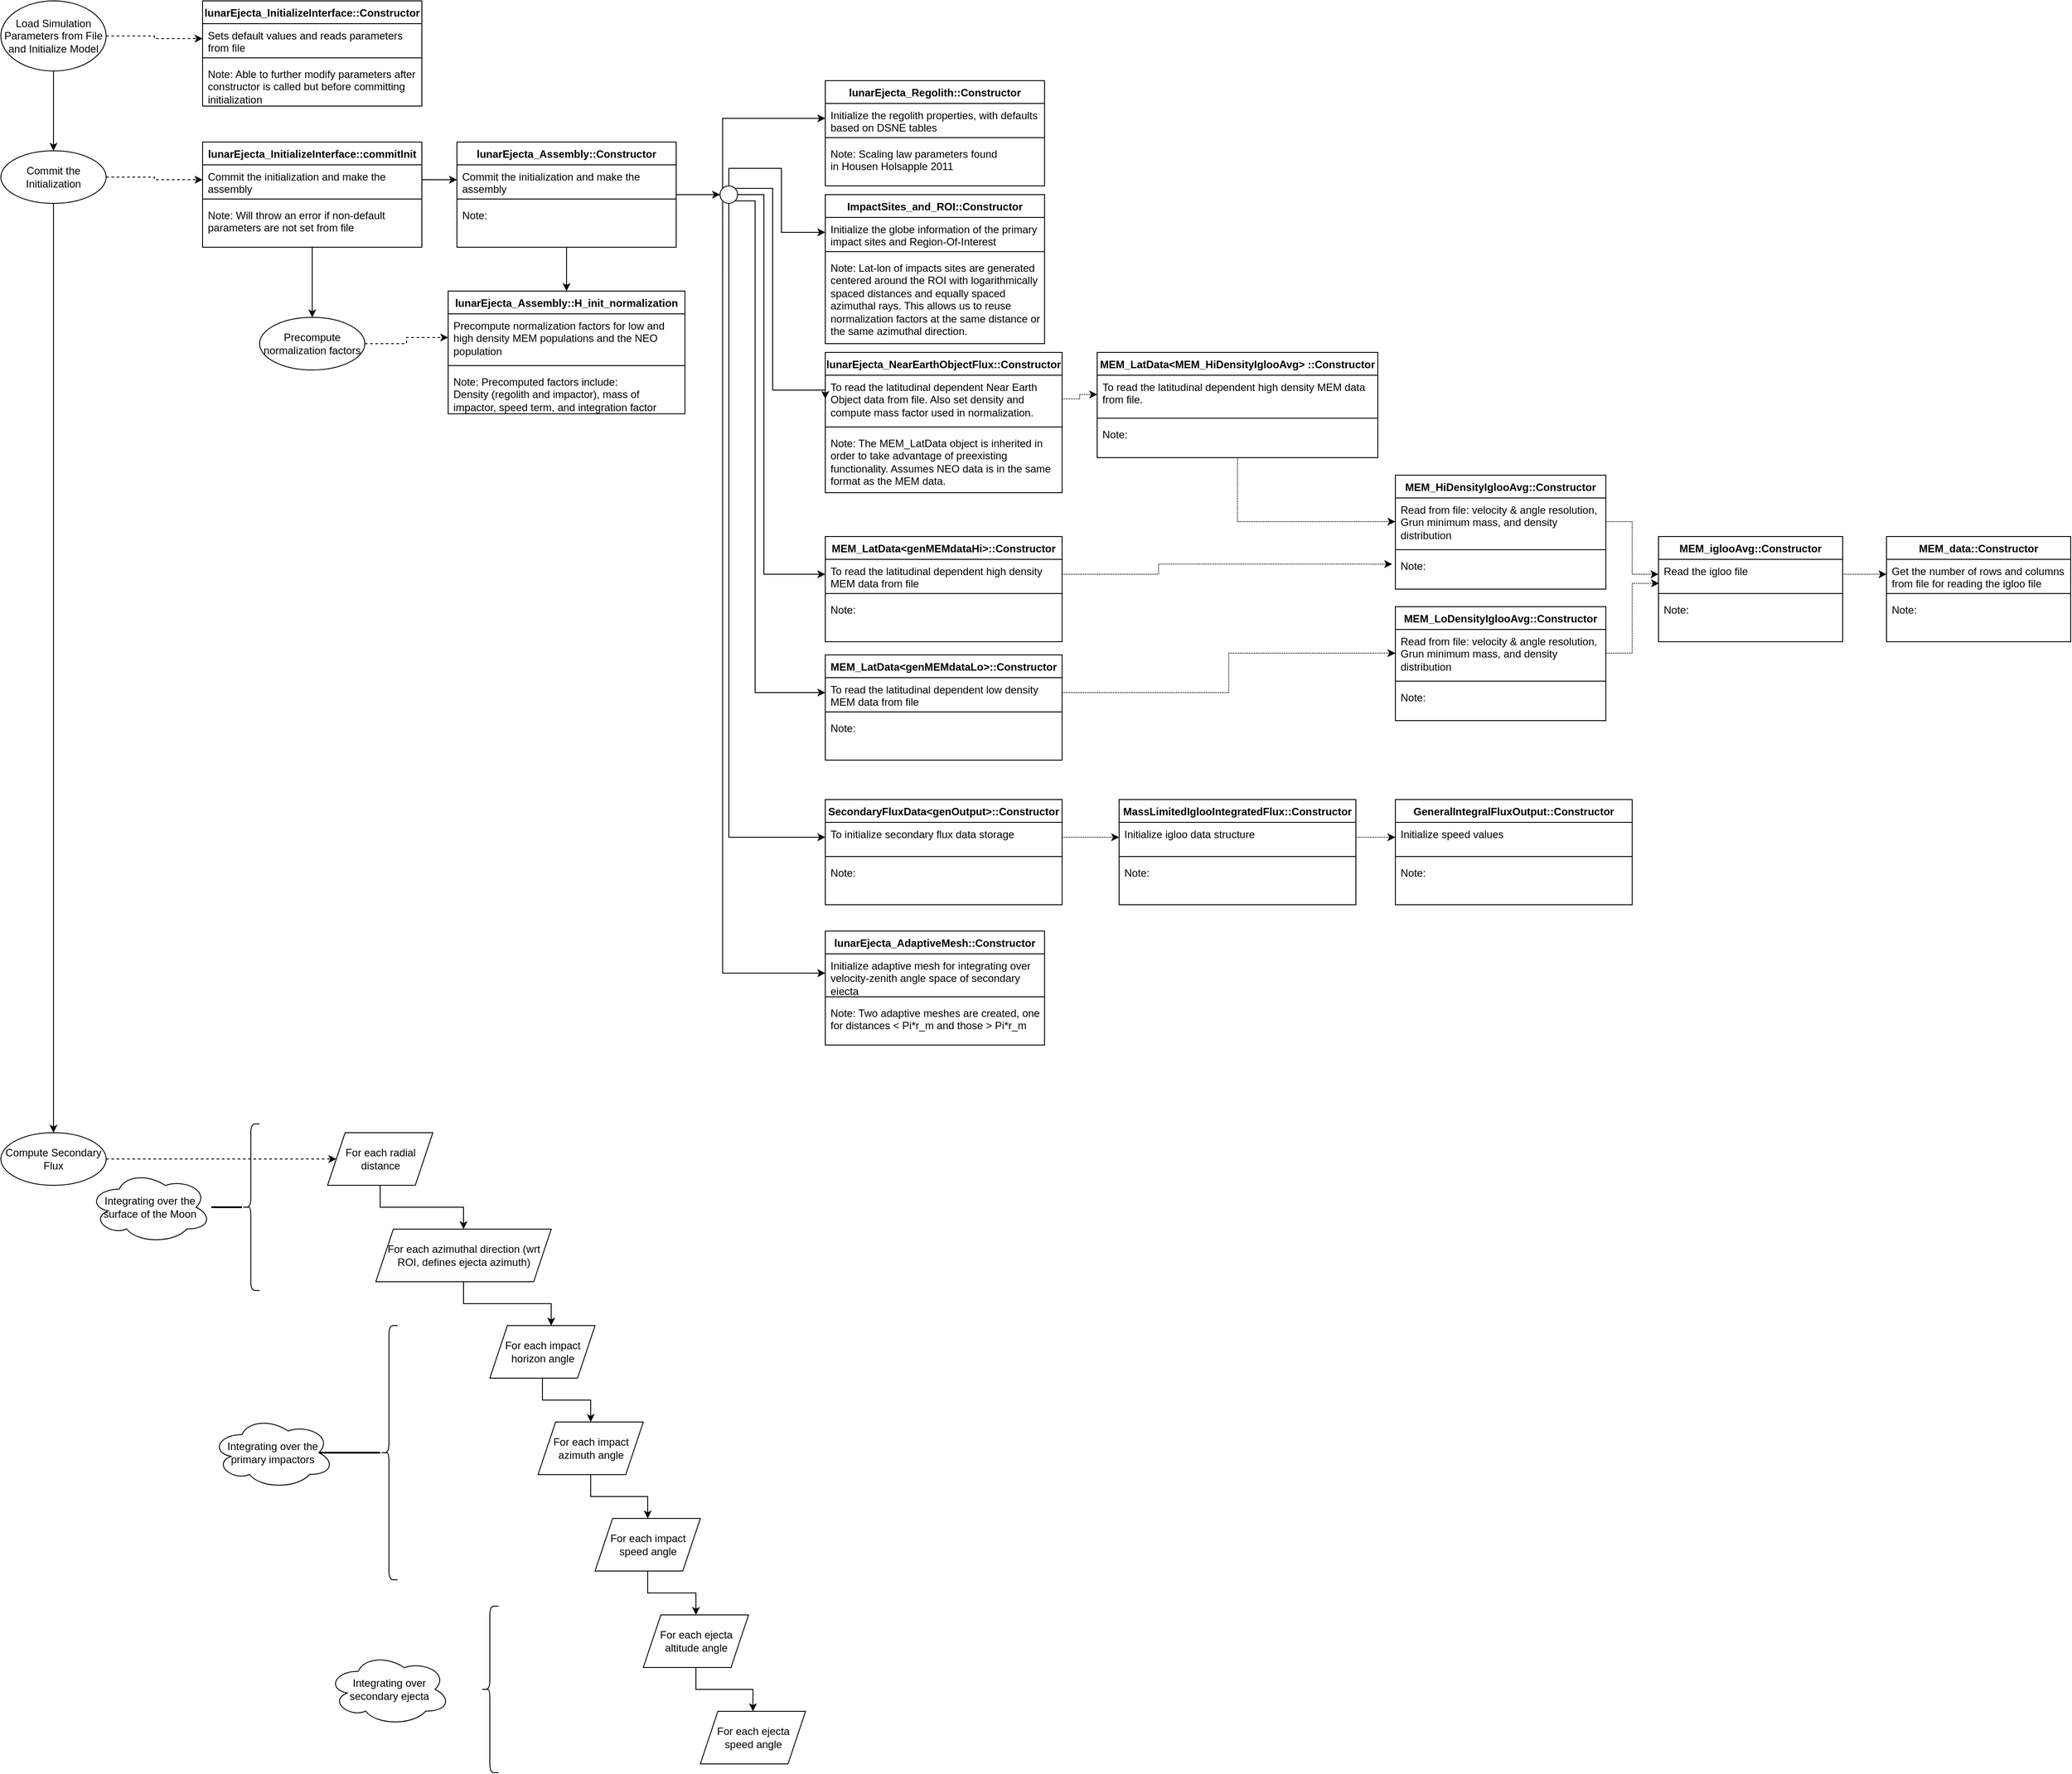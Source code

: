 <mxfile version="13.7.8" type="device"><diagram id="AE6Q_uzpnQ-s7usFo6EL" name="Page-1"><mxGraphModel dx="1117" dy="600" grid="1" gridSize="10" guides="1" tooltips="1" connect="1" arrows="1" fold="1" page="1" pageScale="1" pageWidth="3300" pageHeight="2339" math="0" shadow="0"><root><mxCell id="0"/><mxCell id="1" parent="0"/><mxCell id="IF2kZrFyBLAiRgc4HF0k-3" style="edgeStyle=orthogonalEdgeStyle;rounded=0;orthogonalLoop=1;jettySize=auto;html=1;entryX=0;entryY=0.5;entryDx=0;entryDy=0;dashed=1;" edge="1" parent="1" source="IF2kZrFyBLAiRgc4HF0k-1" target="IF2kZrFyBLAiRgc4HF0k-13"><mxGeometry relative="1" as="geometry"><mxPoint x="425" y="120" as="targetPoint"/></mxGeometry></mxCell><mxCell id="IF2kZrFyBLAiRgc4HF0k-18" style="edgeStyle=orthogonalEdgeStyle;rounded=0;orthogonalLoop=1;jettySize=auto;html=1;" edge="1" parent="1" source="IF2kZrFyBLAiRgc4HF0k-1" target="IF2kZrFyBLAiRgc4HF0k-17"><mxGeometry relative="1" as="geometry"/></mxCell><mxCell id="IF2kZrFyBLAiRgc4HF0k-1" value="Load Simulation Parameters from File and Initialize Model" style="ellipse;whiteSpace=wrap;html=1;" vertex="1" parent="1"><mxGeometry x="210" y="79" width="120" height="80" as="geometry"/></mxCell><mxCell id="IF2kZrFyBLAiRgc4HF0k-4" style="edgeStyle=orthogonalEdgeStyle;rounded=0;orthogonalLoop=1;jettySize=auto;html=1;exitX=0.5;exitY=1;exitDx=0;exitDy=0;" edge="1" parent="1"><mxGeometry relative="1" as="geometry"><mxPoint x="507.5" y="140" as="sourcePoint"/><mxPoint x="507.5" y="140" as="targetPoint"/></mxGeometry></mxCell><mxCell id="IF2kZrFyBLAiRgc4HF0k-12" value="lunarEjecta_InitializeInterface::Constructor" style="swimlane;fontStyle=1;align=center;verticalAlign=top;childLayout=stackLayout;horizontal=1;startSize=26;horizontalStack=0;resizeParent=1;resizeParentMax=0;resizeLast=0;collapsible=1;marginBottom=0;" vertex="1" parent="1"><mxGeometry x="440" y="79" width="250" height="120" as="geometry"/></mxCell><mxCell id="IF2kZrFyBLAiRgc4HF0k-13" value="Sets default values and reads parameters from file" style="text;strokeColor=none;fillColor=none;align=left;verticalAlign=top;spacingLeft=4;spacingRight=4;overflow=hidden;rotatable=0;points=[[0,0.5],[1,0.5]];portConstraint=eastwest;whiteSpace=wrap;" vertex="1" parent="IF2kZrFyBLAiRgc4HF0k-12"><mxGeometry y="26" width="250" height="34" as="geometry"/></mxCell><mxCell id="IF2kZrFyBLAiRgc4HF0k-14" value="" style="line;strokeWidth=1;fillColor=none;align=left;verticalAlign=middle;spacingTop=-1;spacingLeft=3;spacingRight=3;rotatable=0;labelPosition=right;points=[];portConstraint=eastwest;" vertex="1" parent="IF2kZrFyBLAiRgc4HF0k-12"><mxGeometry y="60" width="250" height="10" as="geometry"/></mxCell><mxCell id="IF2kZrFyBLAiRgc4HF0k-15" value="Note: Able to further modify parameters after constructor is called but before committing initialization " style="text;strokeColor=none;fillColor=none;align=left;verticalAlign=top;spacingLeft=4;spacingRight=4;overflow=hidden;rotatable=0;points=[[0,0.5],[1,0.5]];portConstraint=eastwest;whiteSpace=wrap;" vertex="1" parent="IF2kZrFyBLAiRgc4HF0k-12"><mxGeometry y="70" width="250" height="50" as="geometry"/></mxCell><mxCell id="IF2kZrFyBLAiRgc4HF0k-23" style="edgeStyle=orthogonalEdgeStyle;rounded=0;orthogonalLoop=1;jettySize=auto;html=1;entryX=0;entryY=0.5;entryDx=0;entryDy=0;dashed=1;" edge="1" parent="1" source="IF2kZrFyBLAiRgc4HF0k-17" target="IF2kZrFyBLAiRgc4HF0k-20"><mxGeometry relative="1" as="geometry"/></mxCell><mxCell id="VJTmwMwhS1RaxZfqi-d4-105" style="edgeStyle=orthogonalEdgeStyle;rounded=0;orthogonalLoop=1;jettySize=auto;html=1;startArrow=none;startFill=0;endArrow=classic;endFill=1;strokeWidth=1;" edge="1" parent="1" source="IF2kZrFyBLAiRgc4HF0k-17" target="VJTmwMwhS1RaxZfqi-d4-104"><mxGeometry relative="1" as="geometry"/></mxCell><mxCell id="IF2kZrFyBLAiRgc4HF0k-17" value="Commit the Initialization" style="ellipse;whiteSpace=wrap;html=1;" vertex="1" parent="1"><mxGeometry x="210" y="250" width="120" height="60" as="geometry"/></mxCell><mxCell id="VJTmwMwhS1RaxZfqi-d4-16" style="edgeStyle=orthogonalEdgeStyle;rounded=0;orthogonalLoop=1;jettySize=auto;html=1;" edge="1" parent="1" source="IF2kZrFyBLAiRgc4HF0k-19" target="VJTmwMwhS1RaxZfqi-d4-15"><mxGeometry relative="1" as="geometry"/></mxCell><mxCell id="IF2kZrFyBLAiRgc4HF0k-19" value="lunarEjecta_InitializeInterface::commitInit" style="swimlane;fontStyle=1;align=center;verticalAlign=top;childLayout=stackLayout;horizontal=1;startSize=26;horizontalStack=0;resizeParent=1;resizeParentMax=0;resizeLast=0;collapsible=1;marginBottom=0;" vertex="1" parent="1"><mxGeometry x="440" y="240" width="250" height="120" as="geometry"/></mxCell><mxCell id="IF2kZrFyBLAiRgc4HF0k-20" value="Commit the initialization and make the assembly" style="text;strokeColor=none;fillColor=none;align=left;verticalAlign=top;spacingLeft=4;spacingRight=4;overflow=hidden;rotatable=0;points=[[0,0.5],[1,0.5]];portConstraint=eastwest;whiteSpace=wrap;" vertex="1" parent="IF2kZrFyBLAiRgc4HF0k-19"><mxGeometry y="26" width="250" height="34" as="geometry"/></mxCell><mxCell id="IF2kZrFyBLAiRgc4HF0k-21" value="" style="line;strokeWidth=1;fillColor=none;align=left;verticalAlign=middle;spacingTop=-1;spacingLeft=3;spacingRight=3;rotatable=0;labelPosition=right;points=[];portConstraint=eastwest;" vertex="1" parent="IF2kZrFyBLAiRgc4HF0k-19"><mxGeometry y="60" width="250" height="10" as="geometry"/></mxCell><mxCell id="IF2kZrFyBLAiRgc4HF0k-22" value="Note: Will throw an error if non-default parameters are not set from file " style="text;strokeColor=none;fillColor=none;align=left;verticalAlign=top;spacingLeft=4;spacingRight=4;overflow=hidden;rotatable=0;points=[[0,0.5],[1,0.5]];portConstraint=eastwest;whiteSpace=wrap;" vertex="1" parent="IF2kZrFyBLAiRgc4HF0k-19"><mxGeometry y="70" width="250" height="50" as="geometry"/></mxCell><mxCell id="VJTmwMwhS1RaxZfqi-d4-14" style="edgeStyle=orthogonalEdgeStyle;rounded=0;orthogonalLoop=1;jettySize=auto;html=1;entryX=0.5;entryY=0;entryDx=0;entryDy=0;" edge="1" parent="1" source="VJTmwMwhS1RaxZfqi-d4-1" target="VJTmwMwhS1RaxZfqi-d4-10"><mxGeometry relative="1" as="geometry"/></mxCell><mxCell id="VJTmwMwhS1RaxZfqi-d4-18" style="edgeStyle=orthogonalEdgeStyle;rounded=0;orthogonalLoop=1;jettySize=auto;html=1;entryX=0;entryY=0.5;entryDx=0;entryDy=0;" edge="1" parent="1" source="VJTmwMwhS1RaxZfqi-d4-1" target="VJTmwMwhS1RaxZfqi-d4-27"><mxGeometry relative="1" as="geometry"/></mxCell><mxCell id="VJTmwMwhS1RaxZfqi-d4-1" value="lunarEjecta_Assembly::Constructor" style="swimlane;fontStyle=1;align=center;verticalAlign=top;childLayout=stackLayout;horizontal=1;startSize=26;horizontalStack=0;resizeParent=1;resizeParentMax=0;resizeLast=0;collapsible=1;marginBottom=0;" vertex="1" parent="1"><mxGeometry x="730" y="240" width="250" height="120" as="geometry"/></mxCell><mxCell id="VJTmwMwhS1RaxZfqi-d4-2" value="Commit the initialization and make the assembly" style="text;strokeColor=none;fillColor=none;align=left;verticalAlign=top;spacingLeft=4;spacingRight=4;overflow=hidden;rotatable=0;points=[[0,0.5],[1,0.5]];portConstraint=eastwest;whiteSpace=wrap;" vertex="1" parent="VJTmwMwhS1RaxZfqi-d4-1"><mxGeometry y="26" width="250" height="34" as="geometry"/></mxCell><mxCell id="VJTmwMwhS1RaxZfqi-d4-3" value="" style="line;strokeWidth=1;fillColor=none;align=left;verticalAlign=middle;spacingTop=-1;spacingLeft=3;spacingRight=3;rotatable=0;labelPosition=right;points=[];portConstraint=eastwest;" vertex="1" parent="VJTmwMwhS1RaxZfqi-d4-1"><mxGeometry y="60" width="250" height="10" as="geometry"/></mxCell><mxCell id="VJTmwMwhS1RaxZfqi-d4-4" value="Note: " style="text;strokeColor=none;fillColor=none;align=left;verticalAlign=top;spacingLeft=4;spacingRight=4;overflow=hidden;rotatable=0;points=[[0,0.5],[1,0.5]];portConstraint=eastwest;whiteSpace=wrap;" vertex="1" parent="VJTmwMwhS1RaxZfqi-d4-1"><mxGeometry y="70" width="250" height="50" as="geometry"/></mxCell><mxCell id="VJTmwMwhS1RaxZfqi-d4-5" style="edgeStyle=orthogonalEdgeStyle;rounded=0;orthogonalLoop=1;jettySize=auto;html=1;entryX=0;entryY=0.5;entryDx=0;entryDy=0;" edge="1" parent="1" source="IF2kZrFyBLAiRgc4HF0k-20" target="VJTmwMwhS1RaxZfqi-d4-2"><mxGeometry relative="1" as="geometry"/></mxCell><mxCell id="VJTmwMwhS1RaxZfqi-d4-10" value="lunarEjecta_Assembly::H_init_normalization" style="swimlane;fontStyle=1;align=center;verticalAlign=top;childLayout=stackLayout;horizontal=1;startSize=26;horizontalStack=0;resizeParent=1;resizeParentMax=0;resizeLast=0;collapsible=1;marginBottom=0;" vertex="1" parent="1"><mxGeometry x="720" y="410" width="270" height="140" as="geometry"/></mxCell><mxCell id="VJTmwMwhS1RaxZfqi-d4-11" value="Precompute normalization factors for low and high density MEM populations and the NEO population" style="text;strokeColor=none;fillColor=none;align=left;verticalAlign=top;spacingLeft=4;spacingRight=4;overflow=hidden;rotatable=0;points=[[0,0.5],[1,0.5]];portConstraint=eastwest;whiteSpace=wrap;" vertex="1" parent="VJTmwMwhS1RaxZfqi-d4-10"><mxGeometry y="26" width="270" height="54" as="geometry"/></mxCell><mxCell id="VJTmwMwhS1RaxZfqi-d4-12" value="" style="line;strokeWidth=1;fillColor=none;align=left;verticalAlign=middle;spacingTop=-1;spacingLeft=3;spacingRight=3;rotatable=0;labelPosition=right;points=[];portConstraint=eastwest;" vertex="1" parent="VJTmwMwhS1RaxZfqi-d4-10"><mxGeometry y="80" width="270" height="10" as="geometry"/></mxCell><mxCell id="VJTmwMwhS1RaxZfqi-d4-13" value="Note: Precomputed factors include:&#10;Density (regolith and impactor), mass of impactor, speed term, and integration factor" style="text;strokeColor=none;fillColor=none;align=left;verticalAlign=top;spacingLeft=4;spacingRight=4;overflow=hidden;rotatable=0;points=[[0,0.5],[1,0.5]];portConstraint=eastwest;whiteSpace=wrap;" vertex="1" parent="VJTmwMwhS1RaxZfqi-d4-10"><mxGeometry y="90" width="270" height="50" as="geometry"/></mxCell><mxCell id="VJTmwMwhS1RaxZfqi-d4-17" style="edgeStyle=orthogonalEdgeStyle;rounded=0;orthogonalLoop=1;jettySize=auto;html=1;dashed=1;" edge="1" parent="1" source="VJTmwMwhS1RaxZfqi-d4-15" target="VJTmwMwhS1RaxZfqi-d4-11"><mxGeometry relative="1" as="geometry"/></mxCell><mxCell id="VJTmwMwhS1RaxZfqi-d4-15" value="Precompute normalization factors" style="ellipse;whiteSpace=wrap;html=1;" vertex="1" parent="1"><mxGeometry x="505" y="440" width="120" height="60" as="geometry"/></mxCell><mxCell id="VJTmwMwhS1RaxZfqi-d4-26" style="edgeStyle=orthogonalEdgeStyle;rounded=0;orthogonalLoop=1;jettySize=auto;html=1;startArrow=classic;startFill=1;endArrow=none;endFill=0;entryX=0.5;entryY=0;entryDx=0;entryDy=0;" edge="1" parent="1" source="VJTmwMwhS1RaxZfqi-d4-21" target="VJTmwMwhS1RaxZfqi-d4-27"><mxGeometry relative="1" as="geometry"><mxPoint x="1040" y="300" as="targetPoint"/></mxGeometry></mxCell><mxCell id="VJTmwMwhS1RaxZfqi-d4-29" style="edgeStyle=orthogonalEdgeStyle;rounded=0;orthogonalLoop=1;jettySize=auto;html=1;exitX=0;exitY=0;exitDx=0;exitDy=0;entryX=0;entryY=0.5;entryDx=0;entryDy=0;startArrow=none;startFill=0;endArrow=classic;endFill=1;" edge="1" parent="1" source="VJTmwMwhS1RaxZfqi-d4-27" target="VJTmwMwhS1RaxZfqi-d4-7"><mxGeometry relative="1" as="geometry"/></mxCell><mxCell id="VJTmwMwhS1RaxZfqi-d4-51" style="edgeStyle=orthogonalEdgeStyle;rounded=0;orthogonalLoop=1;jettySize=auto;html=1;exitX=0.5;exitY=1;exitDx=0;exitDy=0;entryX=0;entryY=0.5;entryDx=0;entryDy=0;startArrow=none;startFill=0;endArrow=classic;endFill=1;" edge="1" parent="1" source="VJTmwMwhS1RaxZfqi-d4-27" target="VJTmwMwhS1RaxZfqi-d4-48"><mxGeometry relative="1" as="geometry"><Array as="points"><mxPoint x="1040" y="1033"/></Array></mxGeometry></mxCell><mxCell id="VJTmwMwhS1RaxZfqi-d4-56" style="edgeStyle=orthogonalEdgeStyle;rounded=0;orthogonalLoop=1;jettySize=auto;html=1;exitX=0;exitY=1;exitDx=0;exitDy=0;entryX=0;entryY=0.5;entryDx=0;entryDy=0;startArrow=none;startFill=0;endArrow=classic;endFill=1;" edge="1" parent="1" source="VJTmwMwhS1RaxZfqi-d4-27" target="VJTmwMwhS1RaxZfqi-d4-53"><mxGeometry relative="1" as="geometry"/></mxCell><mxCell id="VJTmwMwhS1RaxZfqi-d4-80" style="edgeStyle=orthogonalEdgeStyle;rounded=0;orthogonalLoop=1;jettySize=auto;html=1;exitX=1;exitY=0;exitDx=0;exitDy=0;entryX=0;entryY=0.5;entryDx=0;entryDy=0;startArrow=none;startFill=0;endArrow=classic;endFill=1;" edge="1" parent="1" source="VJTmwMwhS1RaxZfqi-d4-27" target="VJTmwMwhS1RaxZfqi-d4-43"><mxGeometry relative="1" as="geometry"><Array as="points"><mxPoint x="1090" y="293"/><mxPoint x="1090" y="523"/><mxPoint x="1150" y="523"/></Array></mxGeometry></mxCell><mxCell id="VJTmwMwhS1RaxZfqi-d4-82" style="edgeStyle=orthogonalEdgeStyle;rounded=0;orthogonalLoop=1;jettySize=auto;html=1;exitX=1;exitY=0.5;exitDx=0;exitDy=0;entryX=0;entryY=0.5;entryDx=0;entryDy=0;startArrow=none;startFill=0;endArrow=classic;endFill=1;" edge="1" parent="1" source="VJTmwMwhS1RaxZfqi-d4-27" target="VJTmwMwhS1RaxZfqi-d4-33"><mxGeometry relative="1" as="geometry"><Array as="points"><mxPoint x="1080" y="300"/><mxPoint x="1080" y="733"/></Array></mxGeometry></mxCell><mxCell id="VJTmwMwhS1RaxZfqi-d4-83" style="edgeStyle=orthogonalEdgeStyle;rounded=0;orthogonalLoop=1;jettySize=auto;html=1;exitX=1;exitY=1;exitDx=0;exitDy=0;entryX=0;entryY=0.5;entryDx=0;entryDy=0;startArrow=none;startFill=0;endArrow=classic;endFill=1;" edge="1" parent="1" source="VJTmwMwhS1RaxZfqi-d4-27" target="VJTmwMwhS1RaxZfqi-d4-38"><mxGeometry relative="1" as="geometry"><Array as="points"><mxPoint x="1070" y="307"/><mxPoint x="1070" y="868"/></Array></mxGeometry></mxCell><mxCell id="VJTmwMwhS1RaxZfqi-d4-27" value="" style="ellipse;whiteSpace=wrap;html=1;" vertex="1" parent="1"><mxGeometry x="1030" y="290" width="20" height="20" as="geometry"/></mxCell><mxCell id="VJTmwMwhS1RaxZfqi-d4-6" value="lunarEjecta_Regolith::Constructor" style="swimlane;fontStyle=1;align=center;verticalAlign=top;childLayout=stackLayout;horizontal=1;startSize=26;horizontalStack=0;resizeParent=1;resizeParentMax=0;resizeLast=0;collapsible=1;marginBottom=0;" vertex="1" parent="1"><mxGeometry x="1150" y="170" width="250" height="120" as="geometry"/></mxCell><mxCell id="VJTmwMwhS1RaxZfqi-d4-7" value="Initialize the regolith properties, with defaults based on DSNE tables" style="text;strokeColor=none;fillColor=none;align=left;verticalAlign=top;spacingLeft=4;spacingRight=4;overflow=hidden;rotatable=0;points=[[0,0.5],[1,0.5]];portConstraint=eastwest;whiteSpace=wrap;" vertex="1" parent="VJTmwMwhS1RaxZfqi-d4-6"><mxGeometry y="26" width="250" height="34" as="geometry"/></mxCell><mxCell id="VJTmwMwhS1RaxZfqi-d4-8" value="" style="line;strokeWidth=1;fillColor=none;align=left;verticalAlign=middle;spacingTop=-1;spacingLeft=3;spacingRight=3;rotatable=0;labelPosition=right;points=[];portConstraint=eastwest;" vertex="1" parent="VJTmwMwhS1RaxZfqi-d4-6"><mxGeometry y="60" width="250" height="10" as="geometry"/></mxCell><mxCell id="VJTmwMwhS1RaxZfqi-d4-9" value="Note: Scaling law parameters found in Housen Holsapple 2011" style="text;strokeColor=none;fillColor=none;align=left;verticalAlign=top;spacingLeft=4;spacingRight=4;overflow=hidden;rotatable=0;points=[[0,0.5],[1,0.5]];portConstraint=eastwest;whiteSpace=wrap;" vertex="1" parent="VJTmwMwhS1RaxZfqi-d4-6"><mxGeometry y="70" width="250" height="50" as="geometry"/></mxCell><mxCell id="VJTmwMwhS1RaxZfqi-d4-20" value="ImpactSites_and_ROI::Constructor" style="swimlane;fontStyle=1;align=center;verticalAlign=top;childLayout=stackLayout;horizontal=1;startSize=26;horizontalStack=0;resizeParent=1;resizeParentMax=0;resizeLast=0;collapsible=1;marginBottom=0;" vertex="1" parent="1"><mxGeometry x="1150" y="300" width="250" height="170" as="geometry"/></mxCell><mxCell id="VJTmwMwhS1RaxZfqi-d4-21" value="Initialize the globe information of the primary impact sites and Region-Of-Interest" style="text;strokeColor=none;fillColor=none;align=left;verticalAlign=top;spacingLeft=4;spacingRight=4;overflow=hidden;rotatable=0;points=[[0,0.5],[1,0.5]];portConstraint=eastwest;whiteSpace=wrap;" vertex="1" parent="VJTmwMwhS1RaxZfqi-d4-20"><mxGeometry y="26" width="250" height="34" as="geometry"/></mxCell><mxCell id="VJTmwMwhS1RaxZfqi-d4-22" value="" style="line;strokeWidth=1;fillColor=none;align=left;verticalAlign=middle;spacingTop=-1;spacingLeft=3;spacingRight=3;rotatable=0;labelPosition=right;points=[];portConstraint=eastwest;" vertex="1" parent="VJTmwMwhS1RaxZfqi-d4-20"><mxGeometry y="60" width="250" height="10" as="geometry"/></mxCell><mxCell id="VJTmwMwhS1RaxZfqi-d4-23" value="Note: Lat-lon of impacts sites are generated centered around the ROI with logarithmically spaced distances and equally spaced azimuthal rays. This allows us to reuse normalization factors at the same distance or the same azimuthal direction." style="text;strokeColor=none;fillColor=none;align=left;verticalAlign=top;spacingLeft=4;spacingRight=4;overflow=hidden;rotatable=0;points=[[0,0.5],[1,0.5]];portConstraint=eastwest;whiteSpace=wrap;" vertex="1" parent="VJTmwMwhS1RaxZfqi-d4-20"><mxGeometry y="70" width="250" height="100" as="geometry"/></mxCell><mxCell id="VJTmwMwhS1RaxZfqi-d4-91" style="edgeStyle=orthogonalEdgeStyle;rounded=0;orthogonalLoop=1;jettySize=auto;html=1;entryX=0;entryY=0.5;entryDx=0;entryDy=0;startArrow=none;startFill=0;endArrow=classic;endFill=1;strokeWidth=1;dashed=1;dashPattern=1 1;" edge="1" parent="1" source="VJTmwMwhS1RaxZfqi-d4-84" target="VJTmwMwhS1RaxZfqi-d4-58"><mxGeometry relative="1" as="geometry"/></mxCell><mxCell id="VJTmwMwhS1RaxZfqi-d4-84" value="MEM_LatData&lt;MEM_HiDensityIglooAvg&gt; ::Constructor" style="swimlane;fontStyle=1;align=center;verticalAlign=top;childLayout=stackLayout;horizontal=1;startSize=26;horizontalStack=0;resizeParent=1;resizeParentMax=0;resizeLast=0;collapsible=1;marginBottom=0;" vertex="1" parent="1"><mxGeometry x="1460" y="480" width="320" height="120" as="geometry"/></mxCell><mxCell id="VJTmwMwhS1RaxZfqi-d4-85" value="To read the latitudinal dependent high density MEM data from file. " style="text;strokeColor=none;fillColor=none;align=left;verticalAlign=top;spacingLeft=4;spacingRight=4;overflow=hidden;rotatable=0;points=[[0,0.5],[1,0.5]];portConstraint=eastwest;whiteSpace=wrap;" vertex="1" parent="VJTmwMwhS1RaxZfqi-d4-84"><mxGeometry y="26" width="320" height="44" as="geometry"/></mxCell><mxCell id="VJTmwMwhS1RaxZfqi-d4-86" value="" style="line;strokeWidth=1;fillColor=none;align=left;verticalAlign=middle;spacingTop=-1;spacingLeft=3;spacingRight=3;rotatable=0;labelPosition=right;points=[];portConstraint=eastwest;" vertex="1" parent="VJTmwMwhS1RaxZfqi-d4-84"><mxGeometry y="70" width="320" height="10" as="geometry"/></mxCell><mxCell id="VJTmwMwhS1RaxZfqi-d4-87" value="Note:" style="text;strokeColor=none;fillColor=none;align=left;verticalAlign=top;spacingLeft=4;spacingRight=4;overflow=hidden;rotatable=0;points=[[0,0.5],[1,0.5]];portConstraint=eastwest;whiteSpace=wrap;" vertex="1" parent="VJTmwMwhS1RaxZfqi-d4-84"><mxGeometry y="80" width="320" height="40" as="geometry"/></mxCell><mxCell id="VJTmwMwhS1RaxZfqi-d4-61" style="edgeStyle=orthogonalEdgeStyle;rounded=0;orthogonalLoop=1;jettySize=auto;html=1;entryX=-0.015;entryY=0.286;entryDx=0;entryDy=0;startArrow=none;startFill=0;endArrow=classic;endFill=1;dashed=1;dashPattern=1 1;entryPerimeter=0;exitX=1;exitY=0.5;exitDx=0;exitDy=0;strokeWidth=1;" edge="1" parent="1" source="VJTmwMwhS1RaxZfqi-d4-33" target="VJTmwMwhS1RaxZfqi-d4-60"><mxGeometry relative="1" as="geometry"><Array as="points"><mxPoint x="1530" y="733"/><mxPoint x="1530" y="721"/></Array></mxGeometry></mxCell><mxCell id="VJTmwMwhS1RaxZfqi-d4-66" style="edgeStyle=orthogonalEdgeStyle;rounded=0;orthogonalLoop=1;jettySize=auto;html=1;startArrow=none;startFill=0;endArrow=classic;endFill=1;entryX=0;entryY=0.5;entryDx=0;entryDy=0;strokeWidth=1;dashed=1;dashPattern=1 1;" edge="1" parent="1" source="VJTmwMwhS1RaxZfqi-d4-58" target="VJTmwMwhS1RaxZfqi-d4-68"><mxGeometry relative="1" as="geometry"><mxPoint x="2080" y="760" as="targetPoint"/></mxGeometry></mxCell><mxCell id="VJTmwMwhS1RaxZfqi-d4-71" style="edgeStyle=orthogonalEdgeStyle;rounded=0;orthogonalLoop=1;jettySize=auto;html=1;entryX=0;entryY=0.5;entryDx=0;entryDy=0;startArrow=none;startFill=0;endArrow=classic;endFill=1;strokeWidth=1;dashed=1;dashPattern=1 1;" edge="1" parent="1" source="VJTmwMwhS1RaxZfqi-d4-68" target="VJTmwMwhS1RaxZfqi-d4-63"><mxGeometry relative="1" as="geometry"/></mxCell><mxCell id="VJTmwMwhS1RaxZfqi-d4-77" style="edgeStyle=orthogonalEdgeStyle;rounded=0;orthogonalLoop=1;jettySize=auto;html=1;entryX=0;entryY=0.5;entryDx=0;entryDy=0;startArrow=none;startFill=0;endArrow=classic;endFill=1;dashed=1;dashPattern=1 1;strokeWidth=1;" edge="1" parent="1" source="VJTmwMwhS1RaxZfqi-d4-38" target="VJTmwMwhS1RaxZfqi-d4-74"><mxGeometry relative="1" as="geometry"/></mxCell><mxCell id="VJTmwMwhS1RaxZfqi-d4-78" style="edgeStyle=orthogonalEdgeStyle;rounded=0;orthogonalLoop=1;jettySize=auto;html=1;entryX=0.003;entryY=0.807;entryDx=0;entryDy=0;entryPerimeter=0;startArrow=none;startFill=0;endArrow=classic;endFill=1;strokeWidth=1;dashed=1;dashPattern=1 1;" edge="1" parent="1" source="VJTmwMwhS1RaxZfqi-d4-74" target="VJTmwMwhS1RaxZfqi-d4-68"><mxGeometry relative="1" as="geometry"/></mxCell><mxCell id="VJTmwMwhS1RaxZfqi-d4-42" value="lunarEjecta_NearEarthObjectFlux::Constructor" style="swimlane;fontStyle=1;align=center;verticalAlign=top;childLayout=stackLayout;horizontal=1;startSize=26;horizontalStack=0;resizeParent=1;resizeParentMax=0;resizeLast=0;collapsible=1;marginBottom=0;" vertex="1" parent="1"><mxGeometry x="1150" y="480" width="270" height="160" as="geometry"/></mxCell><mxCell id="VJTmwMwhS1RaxZfqi-d4-43" value="To read the latitudinal dependent Near Earth Object data from file. Also set density and compute mass factor used in normalization." style="text;strokeColor=none;fillColor=none;align=left;verticalAlign=top;spacingLeft=4;spacingRight=4;overflow=hidden;rotatable=0;points=[[0,0.5],[1,0.5]];portConstraint=eastwest;whiteSpace=wrap;" vertex="1" parent="VJTmwMwhS1RaxZfqi-d4-42"><mxGeometry y="26" width="270" height="54" as="geometry"/></mxCell><mxCell id="VJTmwMwhS1RaxZfqi-d4-44" value="" style="line;strokeWidth=1;fillColor=none;align=left;verticalAlign=middle;spacingTop=-1;spacingLeft=3;spacingRight=3;rotatable=0;labelPosition=right;points=[];portConstraint=eastwest;" vertex="1" parent="VJTmwMwhS1RaxZfqi-d4-42"><mxGeometry y="80" width="270" height="10" as="geometry"/></mxCell><mxCell id="VJTmwMwhS1RaxZfqi-d4-45" value="Note: The MEM_LatData object is inherited in order to take advantage of preexisting functionality. Assumes NEO data is in the same format as the MEM data." style="text;strokeColor=none;fillColor=none;align=left;verticalAlign=top;spacingLeft=4;spacingRight=4;overflow=hidden;rotatable=0;points=[[0,0.5],[1,0.5]];portConstraint=eastwest;whiteSpace=wrap;" vertex="1" parent="VJTmwMwhS1RaxZfqi-d4-42"><mxGeometry y="90" width="270" height="70" as="geometry"/></mxCell><mxCell id="VJTmwMwhS1RaxZfqi-d4-67" value="MEM_iglooAvg::Constructor" style="swimlane;fontStyle=1;align=center;verticalAlign=top;childLayout=stackLayout;horizontal=1;startSize=26;horizontalStack=0;resizeParent=1;resizeParentMax=0;resizeLast=0;collapsible=1;marginBottom=0;" vertex="1" parent="1"><mxGeometry x="2100" y="690" width="210" height="120" as="geometry"/></mxCell><mxCell id="VJTmwMwhS1RaxZfqi-d4-68" value="Read the igloo file" style="text;strokeColor=none;fillColor=none;align=left;verticalAlign=top;spacingLeft=4;spacingRight=4;overflow=hidden;rotatable=0;points=[[0,0.5],[1,0.5]];portConstraint=eastwest;whiteSpace=wrap;" vertex="1" parent="VJTmwMwhS1RaxZfqi-d4-67"><mxGeometry y="26" width="210" height="34" as="geometry"/></mxCell><mxCell id="VJTmwMwhS1RaxZfqi-d4-69" value="" style="line;strokeWidth=1;fillColor=none;align=left;verticalAlign=middle;spacingTop=-1;spacingLeft=3;spacingRight=3;rotatable=0;labelPosition=right;points=[];portConstraint=eastwest;" vertex="1" parent="VJTmwMwhS1RaxZfqi-d4-67"><mxGeometry y="60" width="210" height="10" as="geometry"/></mxCell><mxCell id="VJTmwMwhS1RaxZfqi-d4-70" value="Note:" style="text;strokeColor=none;fillColor=none;align=left;verticalAlign=top;spacingLeft=4;spacingRight=4;overflow=hidden;rotatable=0;points=[[0,0.5],[1,0.5]];portConstraint=eastwest;whiteSpace=wrap;" vertex="1" parent="VJTmwMwhS1RaxZfqi-d4-67"><mxGeometry y="70" width="210" height="50" as="geometry"/></mxCell><mxCell id="VJTmwMwhS1RaxZfqi-d4-62" value="MEM_data::Constructor" style="swimlane;fontStyle=1;align=center;verticalAlign=top;childLayout=stackLayout;horizontal=1;startSize=26;horizontalStack=0;resizeParent=1;resizeParentMax=0;resizeLast=0;collapsible=1;marginBottom=0;" vertex="1" parent="1"><mxGeometry x="2360" y="690" width="210" height="120" as="geometry"/></mxCell><mxCell id="VJTmwMwhS1RaxZfqi-d4-63" value="Get the number of rows and columns from file for reading the igloo file" style="text;strokeColor=none;fillColor=none;align=left;verticalAlign=top;spacingLeft=4;spacingRight=4;overflow=hidden;rotatable=0;points=[[0,0.5],[1,0.5]];portConstraint=eastwest;whiteSpace=wrap;" vertex="1" parent="VJTmwMwhS1RaxZfqi-d4-62"><mxGeometry y="26" width="210" height="34" as="geometry"/></mxCell><mxCell id="VJTmwMwhS1RaxZfqi-d4-64" value="" style="line;strokeWidth=1;fillColor=none;align=left;verticalAlign=middle;spacingTop=-1;spacingLeft=3;spacingRight=3;rotatable=0;labelPosition=right;points=[];portConstraint=eastwest;" vertex="1" parent="VJTmwMwhS1RaxZfqi-d4-62"><mxGeometry y="60" width="210" height="10" as="geometry"/></mxCell><mxCell id="VJTmwMwhS1RaxZfqi-d4-65" value="Note:" style="text;strokeColor=none;fillColor=none;align=left;verticalAlign=top;spacingLeft=4;spacingRight=4;overflow=hidden;rotatable=0;points=[[0,0.5],[1,0.5]];portConstraint=eastwest;whiteSpace=wrap;" vertex="1" parent="VJTmwMwhS1RaxZfqi-d4-62"><mxGeometry y="70" width="210" height="50" as="geometry"/></mxCell><mxCell id="VJTmwMwhS1RaxZfqi-d4-89" style="edgeStyle=orthogonalEdgeStyle;rounded=0;orthogonalLoop=1;jettySize=auto;html=1;entryX=0;entryY=0.5;entryDx=0;entryDy=0;startArrow=none;startFill=0;endArrow=classic;endFill=1;strokeWidth=1;dashed=1;dashPattern=1 1;" edge="1" parent="1" source="VJTmwMwhS1RaxZfqi-d4-43" target="VJTmwMwhS1RaxZfqi-d4-85"><mxGeometry relative="1" as="geometry"/></mxCell><mxCell id="VJTmwMwhS1RaxZfqi-d4-57" value="MEM_HiDensityIglooAvg::Constructor" style="swimlane;fontStyle=1;align=center;verticalAlign=top;childLayout=stackLayout;horizontal=1;startSize=26;horizontalStack=0;resizeParent=1;resizeParentMax=0;resizeLast=0;collapsible=1;marginBottom=0;" vertex="1" parent="1"><mxGeometry x="1800" y="620" width="240" height="130" as="geometry"/></mxCell><mxCell id="VJTmwMwhS1RaxZfqi-d4-58" value="Read from file: velocity &amp; angle resolution, Grun minimum mass, and density distribution" style="text;strokeColor=none;fillColor=none;align=left;verticalAlign=top;spacingLeft=4;spacingRight=4;overflow=hidden;rotatable=0;points=[[0,0.5],[1,0.5]];portConstraint=eastwest;whiteSpace=wrap;" vertex="1" parent="VJTmwMwhS1RaxZfqi-d4-57"><mxGeometry y="26" width="240" height="54" as="geometry"/></mxCell><mxCell id="VJTmwMwhS1RaxZfqi-d4-59" value="" style="line;strokeWidth=1;fillColor=none;align=left;verticalAlign=middle;spacingTop=-1;spacingLeft=3;spacingRight=3;rotatable=0;labelPosition=right;points=[];portConstraint=eastwest;" vertex="1" parent="VJTmwMwhS1RaxZfqi-d4-57"><mxGeometry y="80" width="240" height="10" as="geometry"/></mxCell><mxCell id="VJTmwMwhS1RaxZfqi-d4-60" value="Note:" style="text;strokeColor=none;fillColor=none;align=left;verticalAlign=top;spacingLeft=4;spacingRight=4;overflow=hidden;rotatable=0;points=[[0,0.5],[1,0.5]];portConstraint=eastwest;whiteSpace=wrap;" vertex="1" parent="VJTmwMwhS1RaxZfqi-d4-57"><mxGeometry y="90" width="240" height="40" as="geometry"/></mxCell><mxCell id="VJTmwMwhS1RaxZfqi-d4-73" value="MEM_LoDensityIglooAvg::Constructor" style="swimlane;fontStyle=1;align=center;verticalAlign=top;childLayout=stackLayout;horizontal=1;startSize=26;horizontalStack=0;resizeParent=1;resizeParentMax=0;resizeLast=0;collapsible=1;marginBottom=0;" vertex="1" parent="1"><mxGeometry x="1800" y="770" width="240" height="130" as="geometry"/></mxCell><mxCell id="VJTmwMwhS1RaxZfqi-d4-74" value="Read from file: velocity &amp; angle resolution, Grun minimum mass, and density distribution" style="text;strokeColor=none;fillColor=none;align=left;verticalAlign=top;spacingLeft=4;spacingRight=4;overflow=hidden;rotatable=0;points=[[0,0.5],[1,0.5]];portConstraint=eastwest;whiteSpace=wrap;" vertex="1" parent="VJTmwMwhS1RaxZfqi-d4-73"><mxGeometry y="26" width="240" height="54" as="geometry"/></mxCell><mxCell id="VJTmwMwhS1RaxZfqi-d4-75" value="" style="line;strokeWidth=1;fillColor=none;align=left;verticalAlign=middle;spacingTop=-1;spacingLeft=3;spacingRight=3;rotatable=0;labelPosition=right;points=[];portConstraint=eastwest;" vertex="1" parent="VJTmwMwhS1RaxZfqi-d4-73"><mxGeometry y="80" width="240" height="10" as="geometry"/></mxCell><mxCell id="VJTmwMwhS1RaxZfqi-d4-76" value="Note:" style="text;strokeColor=none;fillColor=none;align=left;verticalAlign=top;spacingLeft=4;spacingRight=4;overflow=hidden;rotatable=0;points=[[0,0.5],[1,0.5]];portConstraint=eastwest;whiteSpace=wrap;" vertex="1" parent="VJTmwMwhS1RaxZfqi-d4-73"><mxGeometry y="90" width="240" height="40" as="geometry"/></mxCell><mxCell id="VJTmwMwhS1RaxZfqi-d4-32" value="MEM_LatData&lt;genMEMdataHi&gt;::Constructor" style="swimlane;fontStyle=1;align=center;verticalAlign=top;childLayout=stackLayout;horizontal=1;startSize=26;horizontalStack=0;resizeParent=1;resizeParentMax=0;resizeLast=0;collapsible=1;marginBottom=0;" vertex="1" parent="1"><mxGeometry x="1150" y="690" width="270" height="120" as="geometry"/></mxCell><mxCell id="VJTmwMwhS1RaxZfqi-d4-33" value="To read the latitudinal dependent high density MEM data from file" style="text;strokeColor=none;fillColor=none;align=left;verticalAlign=top;spacingLeft=4;spacingRight=4;overflow=hidden;rotatable=0;points=[[0,0.5],[1,0.5]];portConstraint=eastwest;whiteSpace=wrap;" vertex="1" parent="VJTmwMwhS1RaxZfqi-d4-32"><mxGeometry y="26" width="270" height="34" as="geometry"/></mxCell><mxCell id="VJTmwMwhS1RaxZfqi-d4-34" value="" style="line;strokeWidth=1;fillColor=none;align=left;verticalAlign=middle;spacingTop=-1;spacingLeft=3;spacingRight=3;rotatable=0;labelPosition=right;points=[];portConstraint=eastwest;" vertex="1" parent="VJTmwMwhS1RaxZfqi-d4-32"><mxGeometry y="60" width="270" height="10" as="geometry"/></mxCell><mxCell id="VJTmwMwhS1RaxZfqi-d4-35" value="Note:" style="text;strokeColor=none;fillColor=none;align=left;verticalAlign=top;spacingLeft=4;spacingRight=4;overflow=hidden;rotatable=0;points=[[0,0.5],[1,0.5]];portConstraint=eastwest;whiteSpace=wrap;" vertex="1" parent="VJTmwMwhS1RaxZfqi-d4-32"><mxGeometry y="70" width="270" height="50" as="geometry"/></mxCell><mxCell id="VJTmwMwhS1RaxZfqi-d4-37" value="MEM_LatData&lt;genMEMdataLo&gt;::Constructor" style="swimlane;fontStyle=1;align=center;verticalAlign=top;childLayout=stackLayout;horizontal=1;startSize=26;horizontalStack=0;resizeParent=1;resizeParentMax=0;resizeLast=0;collapsible=1;marginBottom=0;" vertex="1" parent="1"><mxGeometry x="1150" y="825" width="270" height="120" as="geometry"/></mxCell><mxCell id="VJTmwMwhS1RaxZfqi-d4-38" value="To read the latitudinal dependent low density MEM data from file" style="text;strokeColor=none;fillColor=none;align=left;verticalAlign=top;spacingLeft=4;spacingRight=4;overflow=hidden;rotatable=0;points=[[0,0.5],[1,0.5]];portConstraint=eastwest;whiteSpace=wrap;" vertex="1" parent="VJTmwMwhS1RaxZfqi-d4-37"><mxGeometry y="26" width="270" height="34" as="geometry"/></mxCell><mxCell id="VJTmwMwhS1RaxZfqi-d4-39" value="" style="line;strokeWidth=1;fillColor=none;align=left;verticalAlign=middle;spacingTop=-1;spacingLeft=3;spacingRight=3;rotatable=0;labelPosition=right;points=[];portConstraint=eastwest;" vertex="1" parent="VJTmwMwhS1RaxZfqi-d4-37"><mxGeometry y="60" width="270" height="10" as="geometry"/></mxCell><mxCell id="VJTmwMwhS1RaxZfqi-d4-40" value="Note:" style="text;strokeColor=none;fillColor=none;align=left;verticalAlign=top;spacingLeft=4;spacingRight=4;overflow=hidden;rotatable=0;points=[[0,0.5],[1,0.5]];portConstraint=eastwest;whiteSpace=wrap;" vertex="1" parent="VJTmwMwhS1RaxZfqi-d4-37"><mxGeometry y="70" width="270" height="50" as="geometry"/></mxCell><mxCell id="VJTmwMwhS1RaxZfqi-d4-47" value="SecondaryFluxData&lt;genOutput&gt;::Constructor" style="swimlane;fontStyle=1;align=center;verticalAlign=top;childLayout=stackLayout;horizontal=1;startSize=26;horizontalStack=0;resizeParent=1;resizeParentMax=0;resizeLast=0;collapsible=1;marginBottom=0;" vertex="1" parent="1"><mxGeometry x="1150" y="990" width="270" height="120" as="geometry"/></mxCell><mxCell id="VJTmwMwhS1RaxZfqi-d4-48" value="To initialize secondary flux data storage" style="text;strokeColor=none;fillColor=none;align=left;verticalAlign=top;spacingLeft=4;spacingRight=4;overflow=hidden;rotatable=0;points=[[0,0.5],[1,0.5]];portConstraint=eastwest;whiteSpace=wrap;" vertex="1" parent="VJTmwMwhS1RaxZfqi-d4-47"><mxGeometry y="26" width="270" height="34" as="geometry"/></mxCell><mxCell id="VJTmwMwhS1RaxZfqi-d4-49" value="" style="line;strokeWidth=1;fillColor=none;align=left;verticalAlign=middle;spacingTop=-1;spacingLeft=3;spacingRight=3;rotatable=0;labelPosition=right;points=[];portConstraint=eastwest;" vertex="1" parent="VJTmwMwhS1RaxZfqi-d4-47"><mxGeometry y="60" width="270" height="10" as="geometry"/></mxCell><mxCell id="VJTmwMwhS1RaxZfqi-d4-50" value="Note:" style="text;strokeColor=none;fillColor=none;align=left;verticalAlign=top;spacingLeft=4;spacingRight=4;overflow=hidden;rotatable=0;points=[[0,0.5],[1,0.5]];portConstraint=eastwest;whiteSpace=wrap;" vertex="1" parent="VJTmwMwhS1RaxZfqi-d4-47"><mxGeometry y="70" width="270" height="50" as="geometry"/></mxCell><mxCell id="VJTmwMwhS1RaxZfqi-d4-52" value="lunarEjecta_AdaptiveMesh::Constructor" style="swimlane;fontStyle=1;align=center;verticalAlign=top;childLayout=stackLayout;horizontal=1;startSize=26;horizontalStack=0;resizeParent=1;resizeParentMax=0;resizeLast=0;collapsible=1;marginBottom=0;" vertex="1" parent="1"><mxGeometry x="1150" y="1140" width="250" height="130" as="geometry"/></mxCell><mxCell id="VJTmwMwhS1RaxZfqi-d4-53" value="Initialize adaptive mesh for integrating over velocity-zenith angle space of secondary ejecta" style="text;strokeColor=none;fillColor=none;align=left;verticalAlign=top;spacingLeft=4;spacingRight=4;overflow=hidden;rotatable=0;points=[[0,0.5],[1,0.5]];portConstraint=eastwest;whiteSpace=wrap;" vertex="1" parent="VJTmwMwhS1RaxZfqi-d4-52"><mxGeometry y="26" width="250" height="44" as="geometry"/></mxCell><mxCell id="VJTmwMwhS1RaxZfqi-d4-54" value="" style="line;strokeWidth=1;fillColor=none;align=left;verticalAlign=middle;spacingTop=-1;spacingLeft=3;spacingRight=3;rotatable=0;labelPosition=right;points=[];portConstraint=eastwest;" vertex="1" parent="VJTmwMwhS1RaxZfqi-d4-52"><mxGeometry y="70" width="250" height="10" as="geometry"/></mxCell><mxCell id="VJTmwMwhS1RaxZfqi-d4-55" value="Note: Two adaptive meshes are created, one for distances &lt; Pi*r_m and those &gt; Pi*r_m" style="text;strokeColor=none;fillColor=none;align=left;verticalAlign=top;spacingLeft=4;spacingRight=4;overflow=hidden;rotatable=0;points=[[0,0.5],[1,0.5]];portConstraint=eastwest;whiteSpace=wrap;" vertex="1" parent="VJTmwMwhS1RaxZfqi-d4-52"><mxGeometry y="80" width="250" height="50" as="geometry"/></mxCell><mxCell id="VJTmwMwhS1RaxZfqi-d4-92" value="MassLimitedIglooIntegratedFlux::Constructor" style="swimlane;fontStyle=1;align=center;verticalAlign=top;childLayout=stackLayout;horizontal=1;startSize=26;horizontalStack=0;resizeParent=1;resizeParentMax=0;resizeLast=0;collapsible=1;marginBottom=0;" vertex="1" parent="1"><mxGeometry x="1485" y="990" width="270" height="120" as="geometry"/></mxCell><mxCell id="VJTmwMwhS1RaxZfqi-d4-93" value="Initialize igloo data structure" style="text;strokeColor=none;fillColor=none;align=left;verticalAlign=top;spacingLeft=4;spacingRight=4;overflow=hidden;rotatable=0;points=[[0,0.5],[1,0.5]];portConstraint=eastwest;whiteSpace=wrap;" vertex="1" parent="VJTmwMwhS1RaxZfqi-d4-92"><mxGeometry y="26" width="270" height="34" as="geometry"/></mxCell><mxCell id="VJTmwMwhS1RaxZfqi-d4-94" value="" style="line;strokeWidth=1;fillColor=none;align=left;verticalAlign=middle;spacingTop=-1;spacingLeft=3;spacingRight=3;rotatable=0;labelPosition=right;points=[];portConstraint=eastwest;" vertex="1" parent="VJTmwMwhS1RaxZfqi-d4-92"><mxGeometry y="60" width="270" height="10" as="geometry"/></mxCell><mxCell id="VJTmwMwhS1RaxZfqi-d4-95" value="Note:" style="text;strokeColor=none;fillColor=none;align=left;verticalAlign=top;spacingLeft=4;spacingRight=4;overflow=hidden;rotatable=0;points=[[0,0.5],[1,0.5]];portConstraint=eastwest;whiteSpace=wrap;" vertex="1" parent="VJTmwMwhS1RaxZfqi-d4-92"><mxGeometry y="70" width="270" height="50" as="geometry"/></mxCell><mxCell id="VJTmwMwhS1RaxZfqi-d4-96" style="edgeStyle=orthogonalEdgeStyle;rounded=0;orthogonalLoop=1;jettySize=auto;html=1;entryX=0;entryY=0.5;entryDx=0;entryDy=0;startArrow=none;startFill=0;endArrow=classic;endFill=1;dashed=1;dashPattern=1 1;strokeWidth=1;" edge="1" parent="1" source="VJTmwMwhS1RaxZfqi-d4-48" target="VJTmwMwhS1RaxZfqi-d4-93"><mxGeometry relative="1" as="geometry"/></mxCell><mxCell id="VJTmwMwhS1RaxZfqi-d4-99" value="GeneralIntegralFluxOutput::Constructor" style="swimlane;fontStyle=1;align=center;verticalAlign=top;childLayout=stackLayout;horizontal=1;startSize=26;horizontalStack=0;resizeParent=1;resizeParentMax=0;resizeLast=0;collapsible=1;marginBottom=0;" vertex="1" parent="1"><mxGeometry x="1800" y="990" width="270" height="120" as="geometry"/></mxCell><mxCell id="VJTmwMwhS1RaxZfqi-d4-100" value="Initialize speed values" style="text;strokeColor=none;fillColor=none;align=left;verticalAlign=top;spacingLeft=4;spacingRight=4;overflow=hidden;rotatable=0;points=[[0,0.5],[1,0.5]];portConstraint=eastwest;whiteSpace=wrap;" vertex="1" parent="VJTmwMwhS1RaxZfqi-d4-99"><mxGeometry y="26" width="270" height="34" as="geometry"/></mxCell><mxCell id="VJTmwMwhS1RaxZfqi-d4-101" value="" style="line;strokeWidth=1;fillColor=none;align=left;verticalAlign=middle;spacingTop=-1;spacingLeft=3;spacingRight=3;rotatable=0;labelPosition=right;points=[];portConstraint=eastwest;" vertex="1" parent="VJTmwMwhS1RaxZfqi-d4-99"><mxGeometry y="60" width="270" height="10" as="geometry"/></mxCell><mxCell id="VJTmwMwhS1RaxZfqi-d4-102" value="Note:" style="text;strokeColor=none;fillColor=none;align=left;verticalAlign=top;spacingLeft=4;spacingRight=4;overflow=hidden;rotatable=0;points=[[0,0.5],[1,0.5]];portConstraint=eastwest;whiteSpace=wrap;" vertex="1" parent="VJTmwMwhS1RaxZfqi-d4-99"><mxGeometry y="70" width="270" height="50" as="geometry"/></mxCell><mxCell id="VJTmwMwhS1RaxZfqi-d4-103" style="edgeStyle=orthogonalEdgeStyle;rounded=0;orthogonalLoop=1;jettySize=auto;html=1;entryX=0;entryY=0.5;entryDx=0;entryDy=0;startArrow=none;startFill=0;endArrow=classic;endFill=1;strokeWidth=1;dashed=1;dashPattern=1 1;" edge="1" parent="1" source="VJTmwMwhS1RaxZfqi-d4-93" target="VJTmwMwhS1RaxZfqi-d4-100"><mxGeometry relative="1" as="geometry"/></mxCell><mxCell id="VJTmwMwhS1RaxZfqi-d4-108" style="edgeStyle=orthogonalEdgeStyle;rounded=0;orthogonalLoop=1;jettySize=auto;html=1;exitX=1;exitY=0.5;exitDx=0;exitDy=0;entryX=0;entryY=0.5;entryDx=0;entryDy=0;startArrow=none;startFill=0;endArrow=classic;endFill=1;strokeWidth=1;dashed=1;" edge="1" parent="1" source="VJTmwMwhS1RaxZfqi-d4-104" target="VJTmwMwhS1RaxZfqi-d4-106"><mxGeometry relative="1" as="geometry"/></mxCell><mxCell id="VJTmwMwhS1RaxZfqi-d4-104" value="Compute Secondary Flux" style="ellipse;whiteSpace=wrap;html=1;" vertex="1" parent="1"><mxGeometry x="210" y="1370" width="120" height="60" as="geometry"/></mxCell><mxCell id="VJTmwMwhS1RaxZfqi-d4-116" style="edgeStyle=orthogonalEdgeStyle;rounded=0;orthogonalLoop=1;jettySize=auto;html=1;entryX=0.5;entryY=0;entryDx=0;entryDy=0;startArrow=none;startFill=0;endArrow=classic;endFill=1;strokeWidth=1;" edge="1" parent="1" source="VJTmwMwhS1RaxZfqi-d4-106" target="VJTmwMwhS1RaxZfqi-d4-107"><mxGeometry relative="1" as="geometry"/></mxCell><mxCell id="VJTmwMwhS1RaxZfqi-d4-106" value="For each radial distance" style="shape=parallelogram;perimeter=parallelogramPerimeter;whiteSpace=wrap;html=1;fixedSize=1;" vertex="1" parent="1"><mxGeometry x="582.5" y="1370" width="120" height="60" as="geometry"/></mxCell><mxCell id="VJTmwMwhS1RaxZfqi-d4-117" style="edgeStyle=orthogonalEdgeStyle;rounded=0;orthogonalLoop=1;jettySize=auto;html=1;entryX=0.583;entryY=0;entryDx=0;entryDy=0;entryPerimeter=0;startArrow=none;startFill=0;endArrow=classic;endFill=1;strokeWidth=1;" edge="1" parent="1" source="VJTmwMwhS1RaxZfqi-d4-107" target="VJTmwMwhS1RaxZfqi-d4-110"><mxGeometry relative="1" as="geometry"/></mxCell><mxCell id="VJTmwMwhS1RaxZfqi-d4-107" value="For each azimuthal direction (wrt ROI, defines ejecta azimuth)" style="shape=parallelogram;perimeter=parallelogramPerimeter;whiteSpace=wrap;html=1;fixedSize=1;" vertex="1" parent="1"><mxGeometry x="637.5" y="1480" width="200" height="60" as="geometry"/></mxCell><mxCell id="VJTmwMwhS1RaxZfqi-d4-118" style="edgeStyle=orthogonalEdgeStyle;rounded=0;orthogonalLoop=1;jettySize=auto;html=1;startArrow=none;startFill=0;endArrow=classic;endFill=1;strokeWidth=1;" edge="1" parent="1" source="VJTmwMwhS1RaxZfqi-d4-110" target="VJTmwMwhS1RaxZfqi-d4-111"><mxGeometry relative="1" as="geometry"/></mxCell><mxCell id="VJTmwMwhS1RaxZfqi-d4-110" value="For each impact horizon angle" style="shape=parallelogram;perimeter=parallelogramPerimeter;whiteSpace=wrap;html=1;fixedSize=1;" vertex="1" parent="1"><mxGeometry x="767.5" y="1590" width="120" height="60" as="geometry"/></mxCell><mxCell id="VJTmwMwhS1RaxZfqi-d4-119" style="edgeStyle=orthogonalEdgeStyle;rounded=0;orthogonalLoop=1;jettySize=auto;html=1;startArrow=none;startFill=0;endArrow=classic;endFill=1;strokeWidth=1;" edge="1" parent="1" source="VJTmwMwhS1RaxZfqi-d4-111" target="VJTmwMwhS1RaxZfqi-d4-112"><mxGeometry relative="1" as="geometry"/></mxCell><mxCell id="VJTmwMwhS1RaxZfqi-d4-111" value="For each impact azimuth angle" style="shape=parallelogram;perimeter=parallelogramPerimeter;whiteSpace=wrap;html=1;fixedSize=1;" vertex="1" parent="1"><mxGeometry x="822.5" y="1700" width="120" height="60" as="geometry"/></mxCell><mxCell id="VJTmwMwhS1RaxZfqi-d4-120" style="edgeStyle=orthogonalEdgeStyle;rounded=0;orthogonalLoop=1;jettySize=auto;html=1;startArrow=none;startFill=0;endArrow=classic;endFill=1;strokeWidth=1;" edge="1" parent="1" source="VJTmwMwhS1RaxZfqi-d4-112" target="VJTmwMwhS1RaxZfqi-d4-114"><mxGeometry relative="1" as="geometry"/></mxCell><mxCell id="VJTmwMwhS1RaxZfqi-d4-112" value="For each impact speed angle" style="shape=parallelogram;perimeter=parallelogramPerimeter;whiteSpace=wrap;html=1;fixedSize=1;" vertex="1" parent="1"><mxGeometry x="887.5" y="1810" width="120" height="60" as="geometry"/></mxCell><mxCell id="VJTmwMwhS1RaxZfqi-d4-121" style="edgeStyle=orthogonalEdgeStyle;rounded=0;orthogonalLoop=1;jettySize=auto;html=1;entryX=0.5;entryY=0;entryDx=0;entryDy=0;startArrow=none;startFill=0;endArrow=classic;endFill=1;strokeWidth=1;" edge="1" parent="1" source="VJTmwMwhS1RaxZfqi-d4-114" target="VJTmwMwhS1RaxZfqi-d4-115"><mxGeometry relative="1" as="geometry"/></mxCell><mxCell id="VJTmwMwhS1RaxZfqi-d4-114" value="For each ejecta altitude angle" style="shape=parallelogram;perimeter=parallelogramPerimeter;whiteSpace=wrap;html=1;fixedSize=1;" vertex="1" parent="1"><mxGeometry x="942.5" y="1920" width="120" height="60" as="geometry"/></mxCell><mxCell id="VJTmwMwhS1RaxZfqi-d4-115" value="For each ejecta speed angle" style="shape=parallelogram;perimeter=parallelogramPerimeter;whiteSpace=wrap;html=1;fixedSize=1;" vertex="1" parent="1"><mxGeometry x="1007.5" y="2030" width="120" height="60" as="geometry"/></mxCell><mxCell id="VJTmwMwhS1RaxZfqi-d4-124" value="" style="edgeStyle=orthogonalEdgeStyle;rounded=0;orthogonalLoop=1;jettySize=auto;html=1;startArrow=none;startFill=0;endArrow=none;endFill=0;strokeWidth=2;" edge="1" parent="1" source="VJTmwMwhS1RaxZfqi-d4-122" target="VJTmwMwhS1RaxZfqi-d4-123"><mxGeometry relative="1" as="geometry"/></mxCell><mxCell id="VJTmwMwhS1RaxZfqi-d4-122" value="" style="shape=curlyBracket;whiteSpace=wrap;html=1;rounded=1;" vertex="1" parent="1"><mxGeometry x="485" y="1360" width="20" height="190" as="geometry"/></mxCell><mxCell id="VJTmwMwhS1RaxZfqi-d4-123" value="Integrating over the surface of the Moon" style="ellipse;shape=cloud;whiteSpace=wrap;html=1;rounded=1;" vertex="1" parent="1"><mxGeometry x="310" y="1413.75" width="140" height="82.5" as="geometry"/></mxCell><mxCell id="VJTmwMwhS1RaxZfqi-d4-130" style="edgeStyle=orthogonalEdgeStyle;rounded=0;orthogonalLoop=1;jettySize=auto;html=1;entryX=0.875;entryY=0.5;entryDx=0;entryDy=0;entryPerimeter=0;startArrow=none;startFill=0;endArrow=none;endFill=0;strokeWidth=2;" edge="1" parent="1" source="VJTmwMwhS1RaxZfqi-d4-127" target="VJTmwMwhS1RaxZfqi-d4-128"><mxGeometry relative="1" as="geometry"/></mxCell><mxCell id="VJTmwMwhS1RaxZfqi-d4-127" value="" style="shape=curlyBracket;whiteSpace=wrap;html=1;rounded=1;" vertex="1" parent="1"><mxGeometry x="642.5" y="1590" width="20" height="290" as="geometry"/></mxCell><mxCell id="VJTmwMwhS1RaxZfqi-d4-128" value="Integrating over the primary impactors" style="ellipse;shape=cloud;whiteSpace=wrap;html=1;rounded=1;" vertex="1" parent="1"><mxGeometry x="450" y="1693.75" width="140" height="82.5" as="geometry"/></mxCell><mxCell id="VJTmwMwhS1RaxZfqi-d4-131" value="" style="shape=curlyBracket;whiteSpace=wrap;html=1;rounded=1;" vertex="1" parent="1"><mxGeometry x="757.5" y="1910" width="20" height="190" as="geometry"/></mxCell><mxCell id="VJTmwMwhS1RaxZfqi-d4-132" value="Integrating over secondary ejecta" style="ellipse;shape=cloud;whiteSpace=wrap;html=1;rounded=1;" vertex="1" parent="1"><mxGeometry x="582.5" y="1963.75" width="140" height="82.5" as="geometry"/></mxCell></root></mxGraphModel></diagram></mxfile>